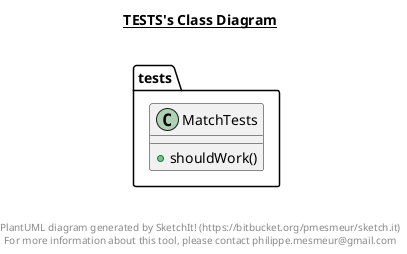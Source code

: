 @startuml

title __TESTS's Class Diagram__\n

  namespace tests {
    class tests.MatchTests {
        + shouldWork()
    }
  }
  



right footer


PlantUML diagram generated by SketchIt! (https://bitbucket.org/pmesmeur/sketch.it)
For more information about this tool, please contact philippe.mesmeur@gmail.com
endfooter

@enduml
